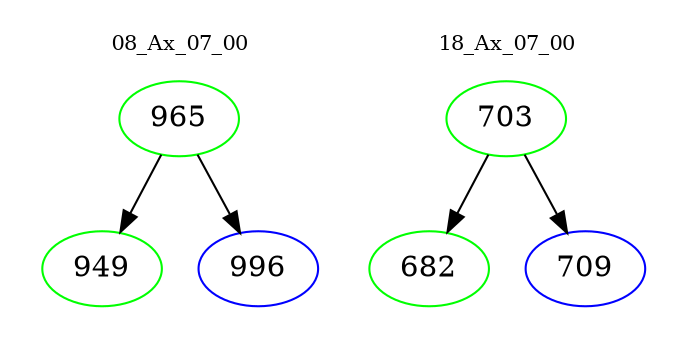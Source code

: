 digraph{
subgraph cluster_0 {
color = white
label = "08_Ax_07_00";
fontsize=10;
T0_965 [label="965", color="green"]
T0_965 -> T0_949 [color="black"]
T0_949 [label="949", color="green"]
T0_965 -> T0_996 [color="black"]
T0_996 [label="996", color="blue"]
}
subgraph cluster_1 {
color = white
label = "18_Ax_07_00";
fontsize=10;
T1_703 [label="703", color="green"]
T1_703 -> T1_682 [color="black"]
T1_682 [label="682", color="green"]
T1_703 -> T1_709 [color="black"]
T1_709 [label="709", color="blue"]
}
}
